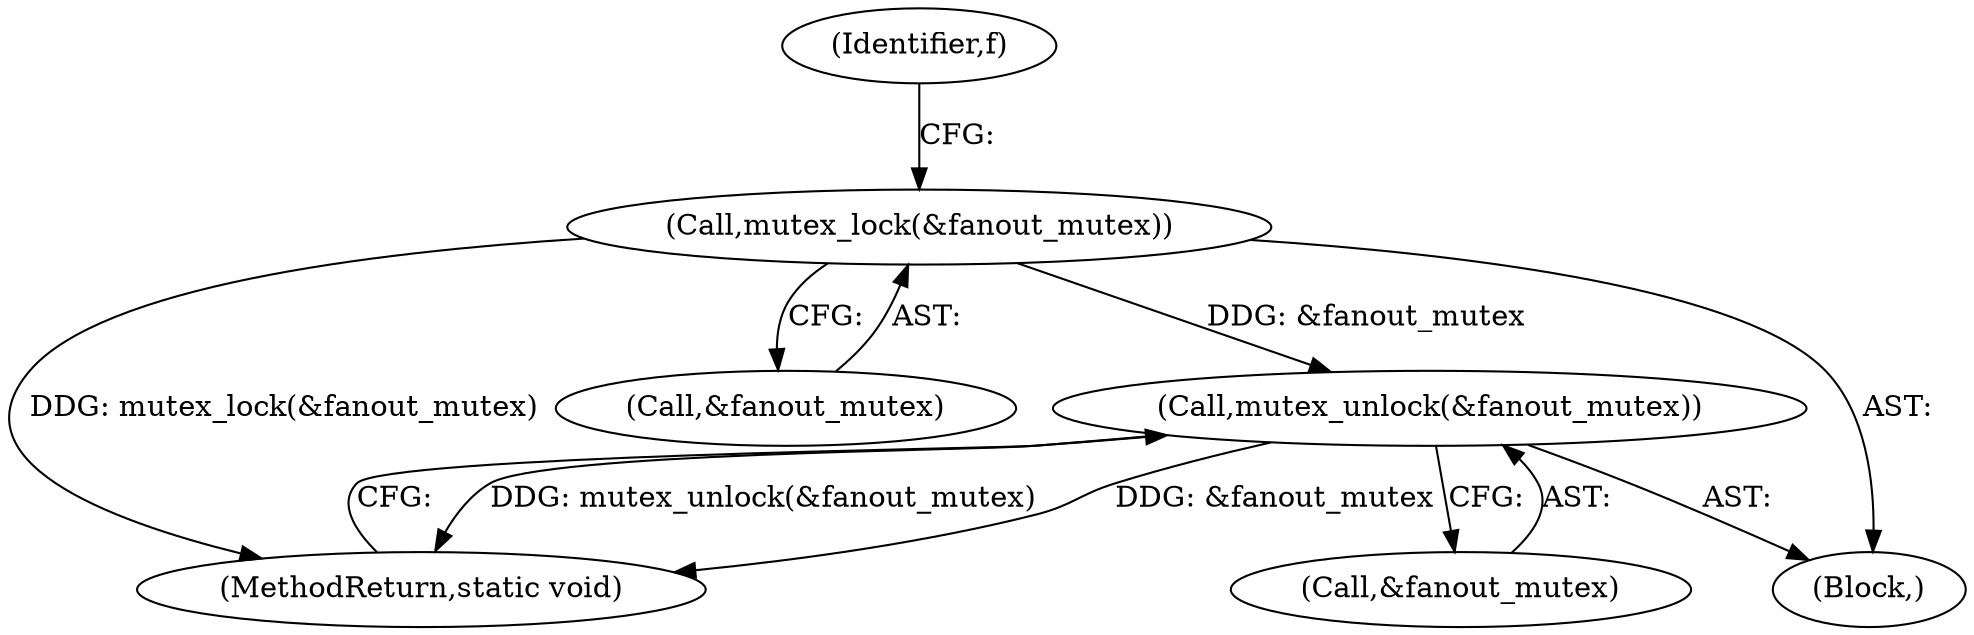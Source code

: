 digraph "0_linux_d199fab63c11998a602205f7ee7ff7c05c97164b_0@API" {
"1000155" [label="(Call,mutex_unlock(&fanout_mutex))"];
"1000109" [label="(Call,mutex_lock(&fanout_mutex))"];
"1000109" [label="(Call,mutex_lock(&fanout_mutex))"];
"1000110" [label="(Call,&fanout_mutex)"];
"1000102" [label="(Block,)"];
"1000158" [label="(MethodReturn,static void)"];
"1000156" [label="(Call,&fanout_mutex)"];
"1000113" [label="(Identifier,f)"];
"1000155" [label="(Call,mutex_unlock(&fanout_mutex))"];
"1000155" -> "1000102"  [label="AST: "];
"1000155" -> "1000156"  [label="CFG: "];
"1000156" -> "1000155"  [label="AST: "];
"1000158" -> "1000155"  [label="CFG: "];
"1000155" -> "1000158"  [label="DDG: mutex_unlock(&fanout_mutex)"];
"1000155" -> "1000158"  [label="DDG: &fanout_mutex"];
"1000109" -> "1000155"  [label="DDG: &fanout_mutex"];
"1000109" -> "1000102"  [label="AST: "];
"1000109" -> "1000110"  [label="CFG: "];
"1000110" -> "1000109"  [label="AST: "];
"1000113" -> "1000109"  [label="CFG: "];
"1000109" -> "1000158"  [label="DDG: mutex_lock(&fanout_mutex)"];
}
